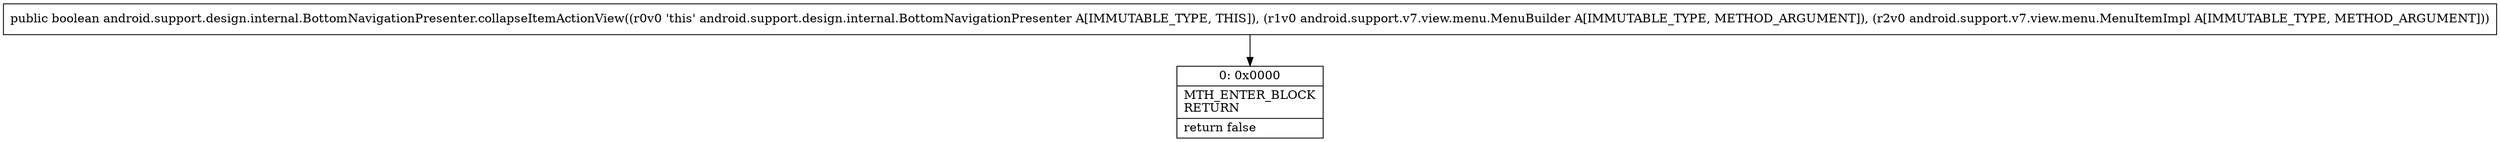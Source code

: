 digraph "CFG forandroid.support.design.internal.BottomNavigationPresenter.collapseItemActionView(Landroid\/support\/v7\/view\/menu\/MenuBuilder;Landroid\/support\/v7\/view\/menu\/MenuItemImpl;)Z" {
Node_0 [shape=record,label="{0\:\ 0x0000|MTH_ENTER_BLOCK\lRETURN\l|return false\l}"];
MethodNode[shape=record,label="{public boolean android.support.design.internal.BottomNavigationPresenter.collapseItemActionView((r0v0 'this' android.support.design.internal.BottomNavigationPresenter A[IMMUTABLE_TYPE, THIS]), (r1v0 android.support.v7.view.menu.MenuBuilder A[IMMUTABLE_TYPE, METHOD_ARGUMENT]), (r2v0 android.support.v7.view.menu.MenuItemImpl A[IMMUTABLE_TYPE, METHOD_ARGUMENT])) }"];
MethodNode -> Node_0;
}

